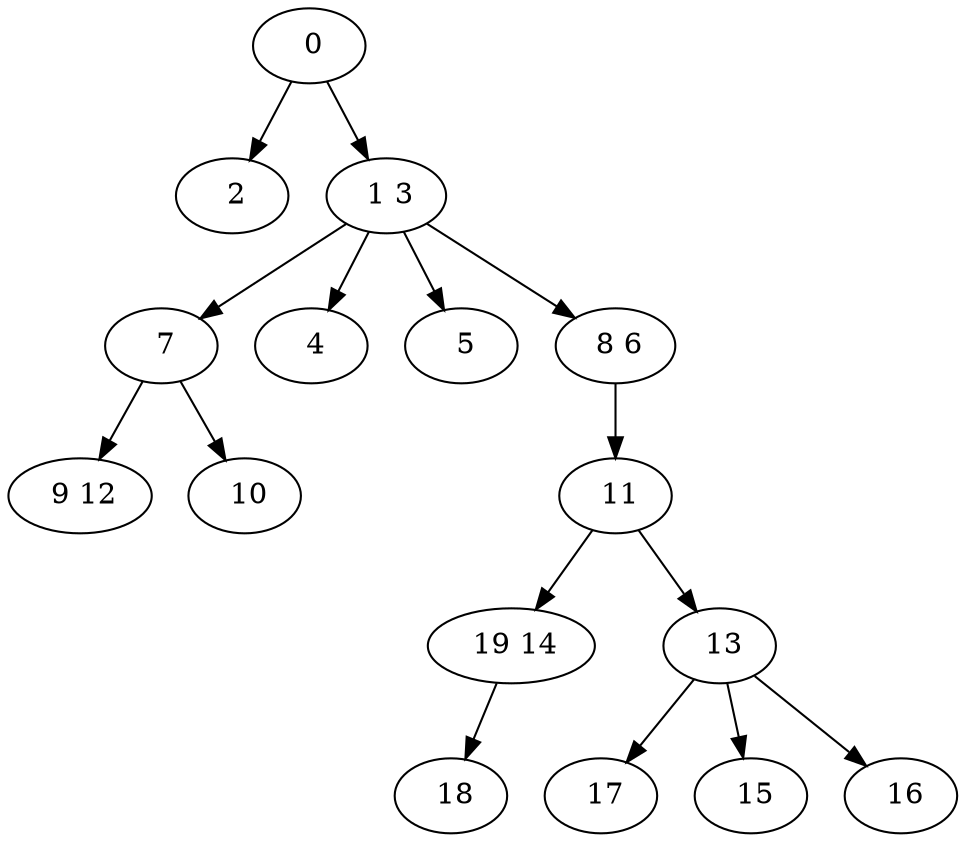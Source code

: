 digraph mytree {
" 0" -> " 2";
" 0" -> " 1 3";
" 2";
" 1 3" -> " 7";
" 1 3" -> " 4";
" 1 3" -> " 5";
" 1 3" -> " 8 6";
" 11" -> " 19 14";
" 11" -> " 13";
" 7" -> " 9 12";
" 7" -> " 10";
" 9 12";
" 10";
" 19 14" -> " 18";
" 17";
" 13" -> " 17";
" 13" -> " 15";
" 13" -> " 16";
" 18";
" 15";
" 16";
" 4";
" 5";
" 8 6" -> " 11";
}
